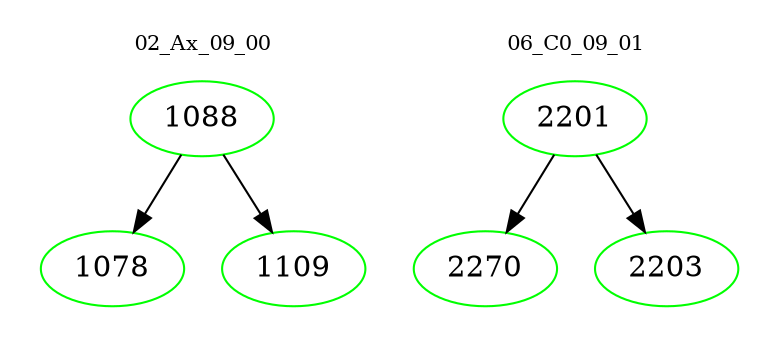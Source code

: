 digraph{
subgraph cluster_0 {
color = white
label = "02_Ax_09_00";
fontsize=10;
T0_1088 [label="1088", color="green"]
T0_1088 -> T0_1078 [color="black"]
T0_1078 [label="1078", color="green"]
T0_1088 -> T0_1109 [color="black"]
T0_1109 [label="1109", color="green"]
}
subgraph cluster_1 {
color = white
label = "06_C0_09_01";
fontsize=10;
T1_2201 [label="2201", color="green"]
T1_2201 -> T1_2270 [color="black"]
T1_2270 [label="2270", color="green"]
T1_2201 -> T1_2203 [color="black"]
T1_2203 [label="2203", color="green"]
}
}
